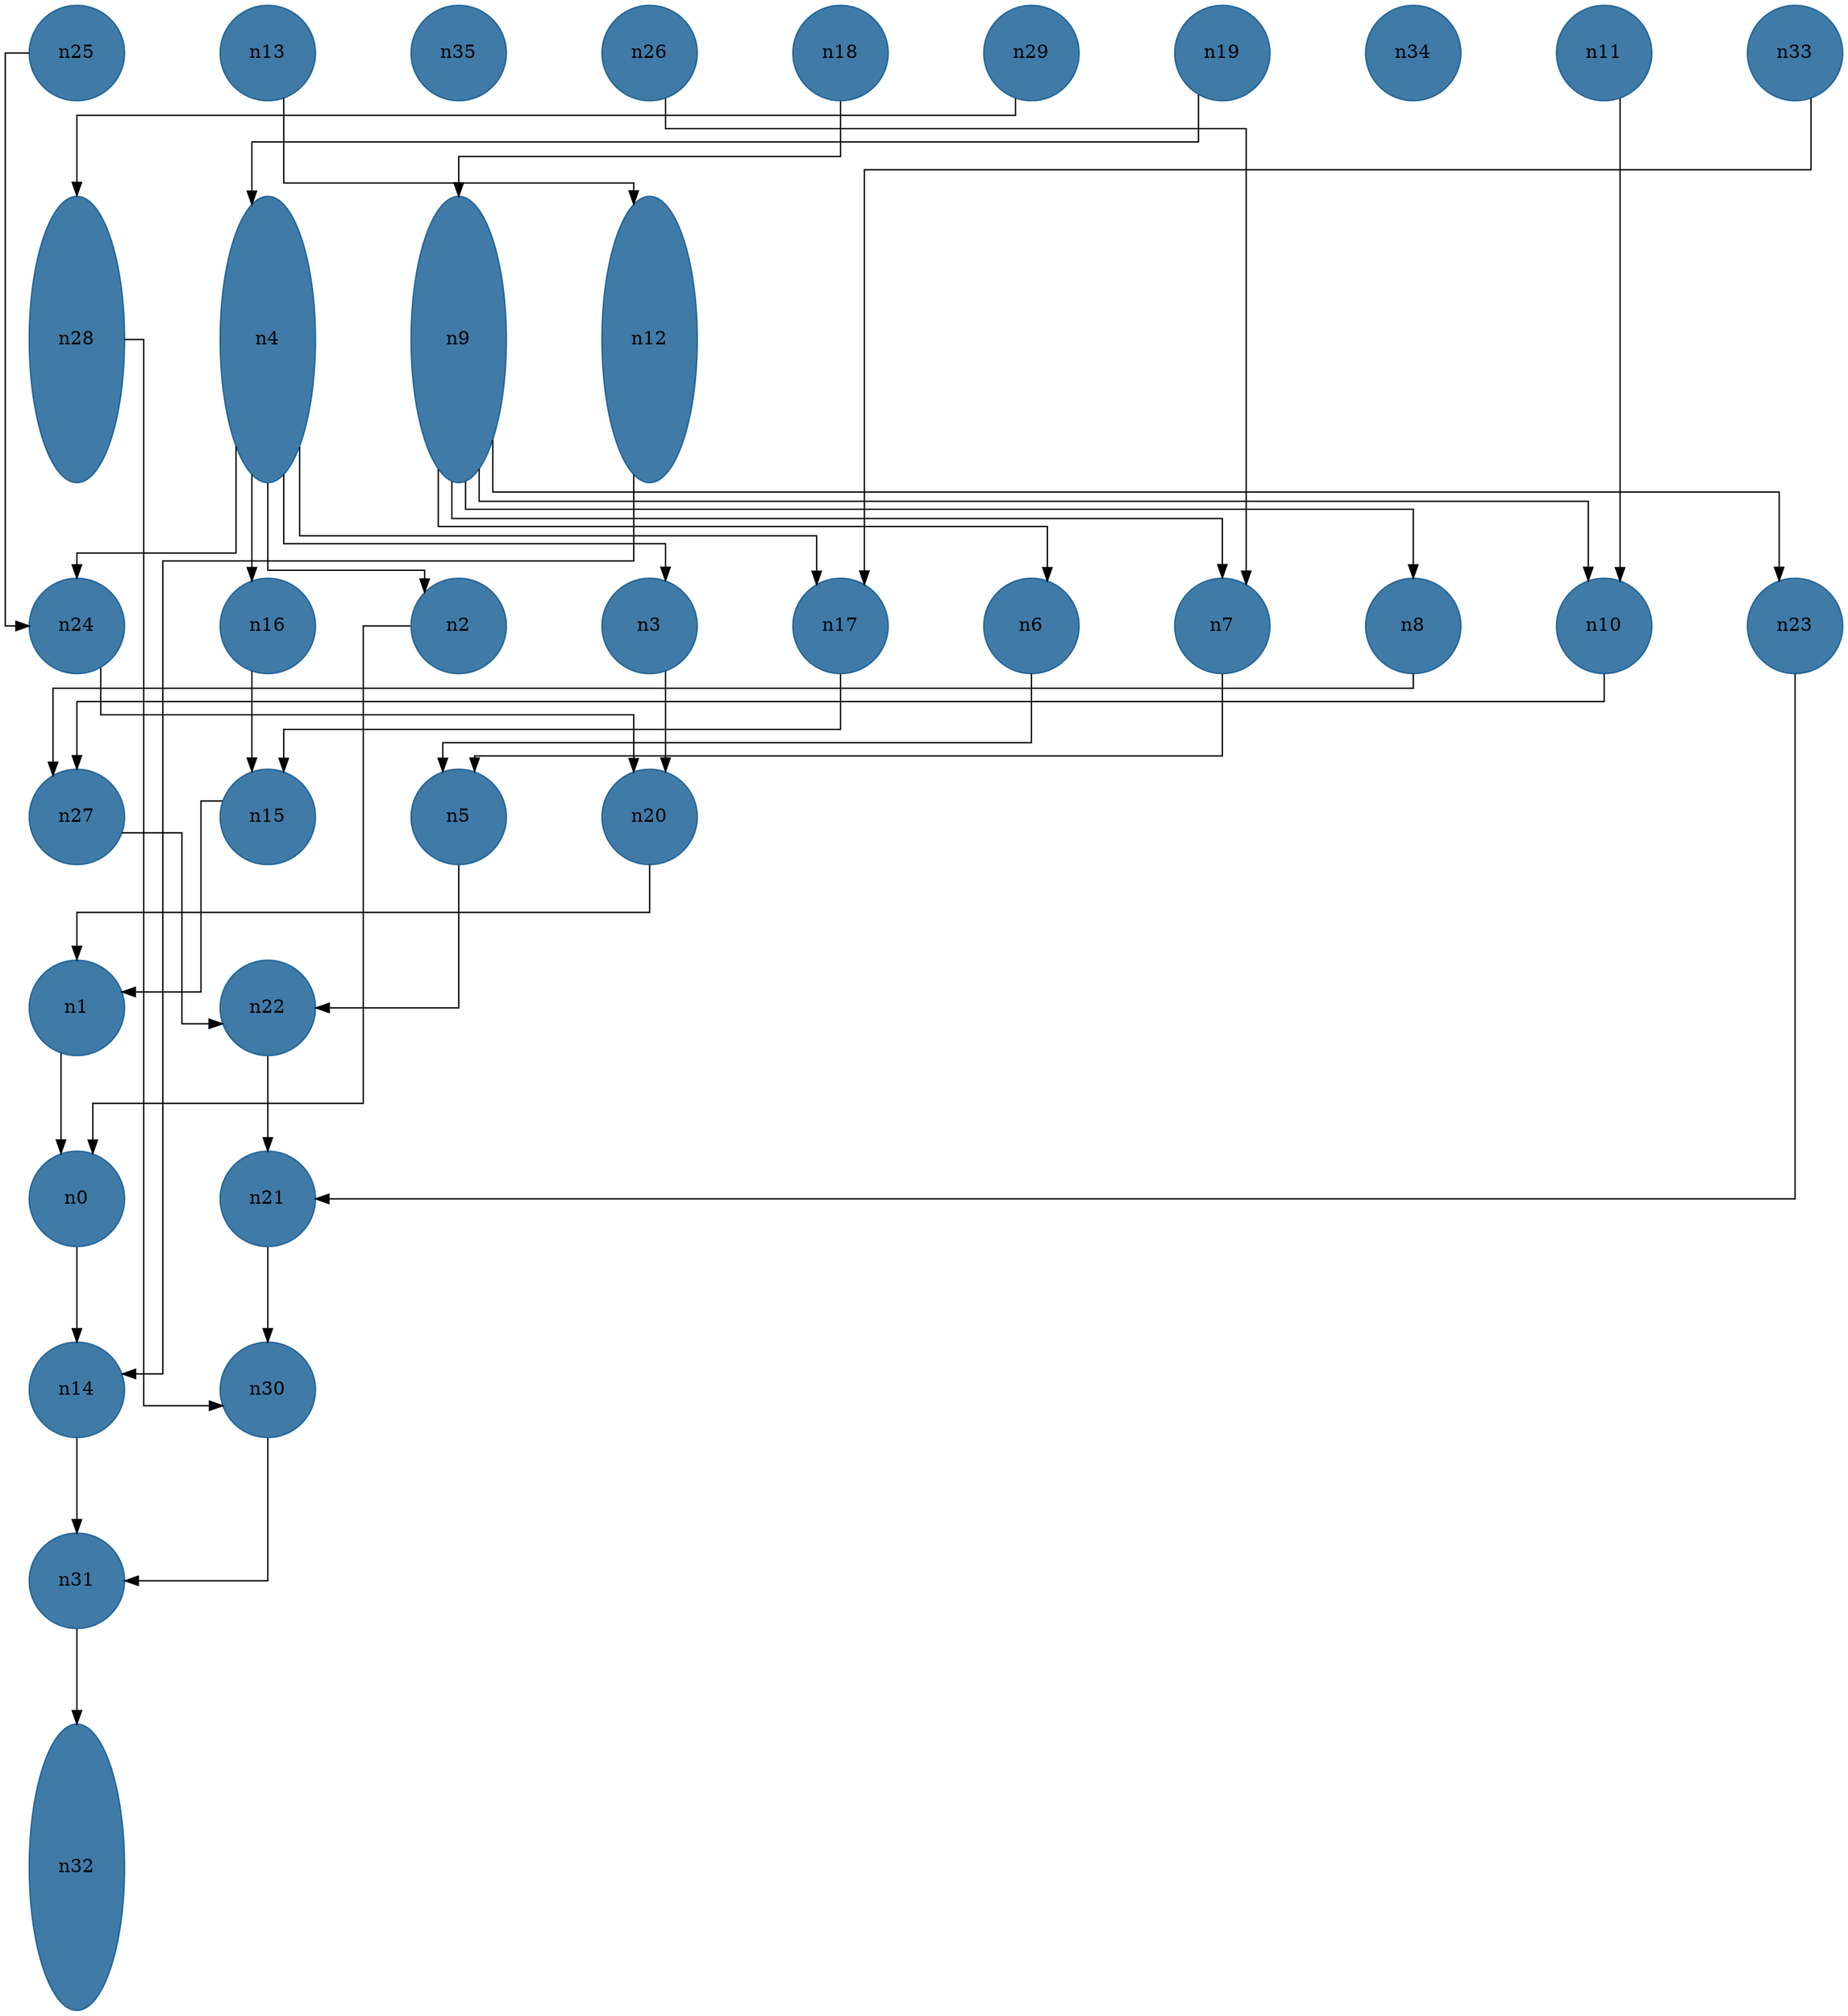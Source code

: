 //do not use DOT to generate pdf use NEATO or FDP
digraph{
layout="neato";
splines="ortho";
n25[shape="ellipse", style="filled", color="#004E8ABF", pos="0,22!", height="1", width="1"];
n25 -> n24;
n13[shape="ellipse", style="filled", color="#004E8ABF", pos="2,22!", height="1", width="1"];
n13 -> n12;
n35[shape="ellipse", style="filled", color="#004E8ABF", pos="4,22!", height="1", width="1"];
n26[shape="ellipse", style="filled", color="#004E8ABF", pos="6,22!", height="1", width="1"];
n26 -> n7;
n18[shape="ellipse", style="filled", color="#004E8ABF", pos="8,22!", height="1", width="1"];
n18 -> n9;
n29[shape="ellipse", style="filled", color="#004E8ABF", pos="10,22!", height="1", width="1"];
n29 -> n28;
n19[shape="ellipse", style="filled", color="#004E8ABF", pos="12,22!", height="1", width="1"];
n19 -> n4;
n34[shape="ellipse", style="filled", color="#004E8ABF", pos="14,22!", height="1", width="1"];
n11[shape="ellipse", style="filled", color="#004E8ABF", pos="16,22!", height="1", width="1"];
n11 -> n10;
n33[shape="ellipse", style="filled", color="#004E8ABF", pos="18,22!", height="1", width="1"];
n33 -> n17;
n28[shape="ellipse", style="filled", color="#004E8ABF", pos="0,19!", height="3", width="1"];
n28 -> n30;
n4[shape="ellipse", style="filled", color="#004E8ABF", pos="2,19!", height="3", width="1"];
n4 -> n24;
n4 -> n16;
n4 -> n2;
n4 -> n3;
n4 -> n17;
n9[shape="ellipse", style="filled", color="#004E8ABF", pos="4,19!", height="3", width="1"];
n9 -> n6;
n9 -> n7;
n9 -> n8;
n9 -> n10;
n9 -> n23;
n12[shape="ellipse", style="filled", color="#004E8ABF", pos="6,19!", height="3", width="1"];
n12 -> n14;
n24[shape="ellipse", style="filled", color="#004E8ABF", pos="0,16!", height="1", width="1"];
n24 -> n20;
n16[shape="ellipse", style="filled", color="#004E8ABF", pos="2,16!", height="1", width="1"];
n16 -> n15;
n2[shape="ellipse", style="filled", color="#004E8ABF", pos="4,16!", height="1", width="1"];
n2 -> n0;
n3[shape="ellipse", style="filled", color="#004E8ABF", pos="6,16!", height="1", width="1"];
n3 -> n20;
n17[shape="ellipse", style="filled", color="#004E8ABF", pos="8,16!", height="1", width="1"];
n17 -> n15;
n6[shape="ellipse", style="filled", color="#004E8ABF", pos="10,16!", height="1", width="1"];
n6 -> n5;
n7[shape="ellipse", style="filled", color="#004E8ABF", pos="12,16!", height="1", width="1"];
n7 -> n5;
n8[shape="ellipse", style="filled", color="#004E8ABF", pos="14,16!", height="1", width="1"];
n8 -> n27;
n10[shape="ellipse", style="filled", color="#004E8ABF", pos="16,16!", height="1", width="1"];
n10 -> n27;
n23[shape="ellipse", style="filled", color="#004E8ABF", pos="18,16!", height="1", width="1"];
n23 -> n21;
n27[shape="ellipse", style="filled", color="#004E8ABF", pos="0,14!", height="1", width="1"];
n27 -> n22;
n15[shape="ellipse", style="filled", color="#004E8ABF", pos="2,14!", height="1", width="1"];
n15 -> n1;
n5[shape="ellipse", style="filled", color="#004E8ABF", pos="4,14!", height="1", width="1"];
n5 -> n22;
n20[shape="ellipse", style="filled", color="#004E8ABF", pos="6,14!", height="1", width="1"];
n20 -> n1;
n1[shape="ellipse", style="filled", color="#004E8ABF", pos="0,12!", height="1", width="1"];
n1 -> n0;
n22[shape="ellipse", style="filled", color="#004E8ABF", pos="2,12!", height="1", width="1"];
n22 -> n21;
n0[shape="ellipse", style="filled", color="#004E8ABF", pos="0,10!", height="1", width="1"];
n0 -> n14;
n21[shape="ellipse", style="filled", color="#004E8ABF", pos="2,10!", height="1", width="1"];
n21 -> n30;
n14[shape="ellipse", style="filled", color="#004E8ABF", pos="0,8!", height="1", width="1"];
n14 -> n31;
n30[shape="ellipse", style="filled", color="#004E8ABF", pos="2,8!", height="1", width="1"];
n30 -> n31;
n31[shape="ellipse", style="filled", color="#004E8ABF", pos="0,6!", height="1", width="1"];
n31 -> n32;
n32[shape="ellipse", style="filled", color="#004E8ABF", pos="0,3!", height="3", width="1"];
}